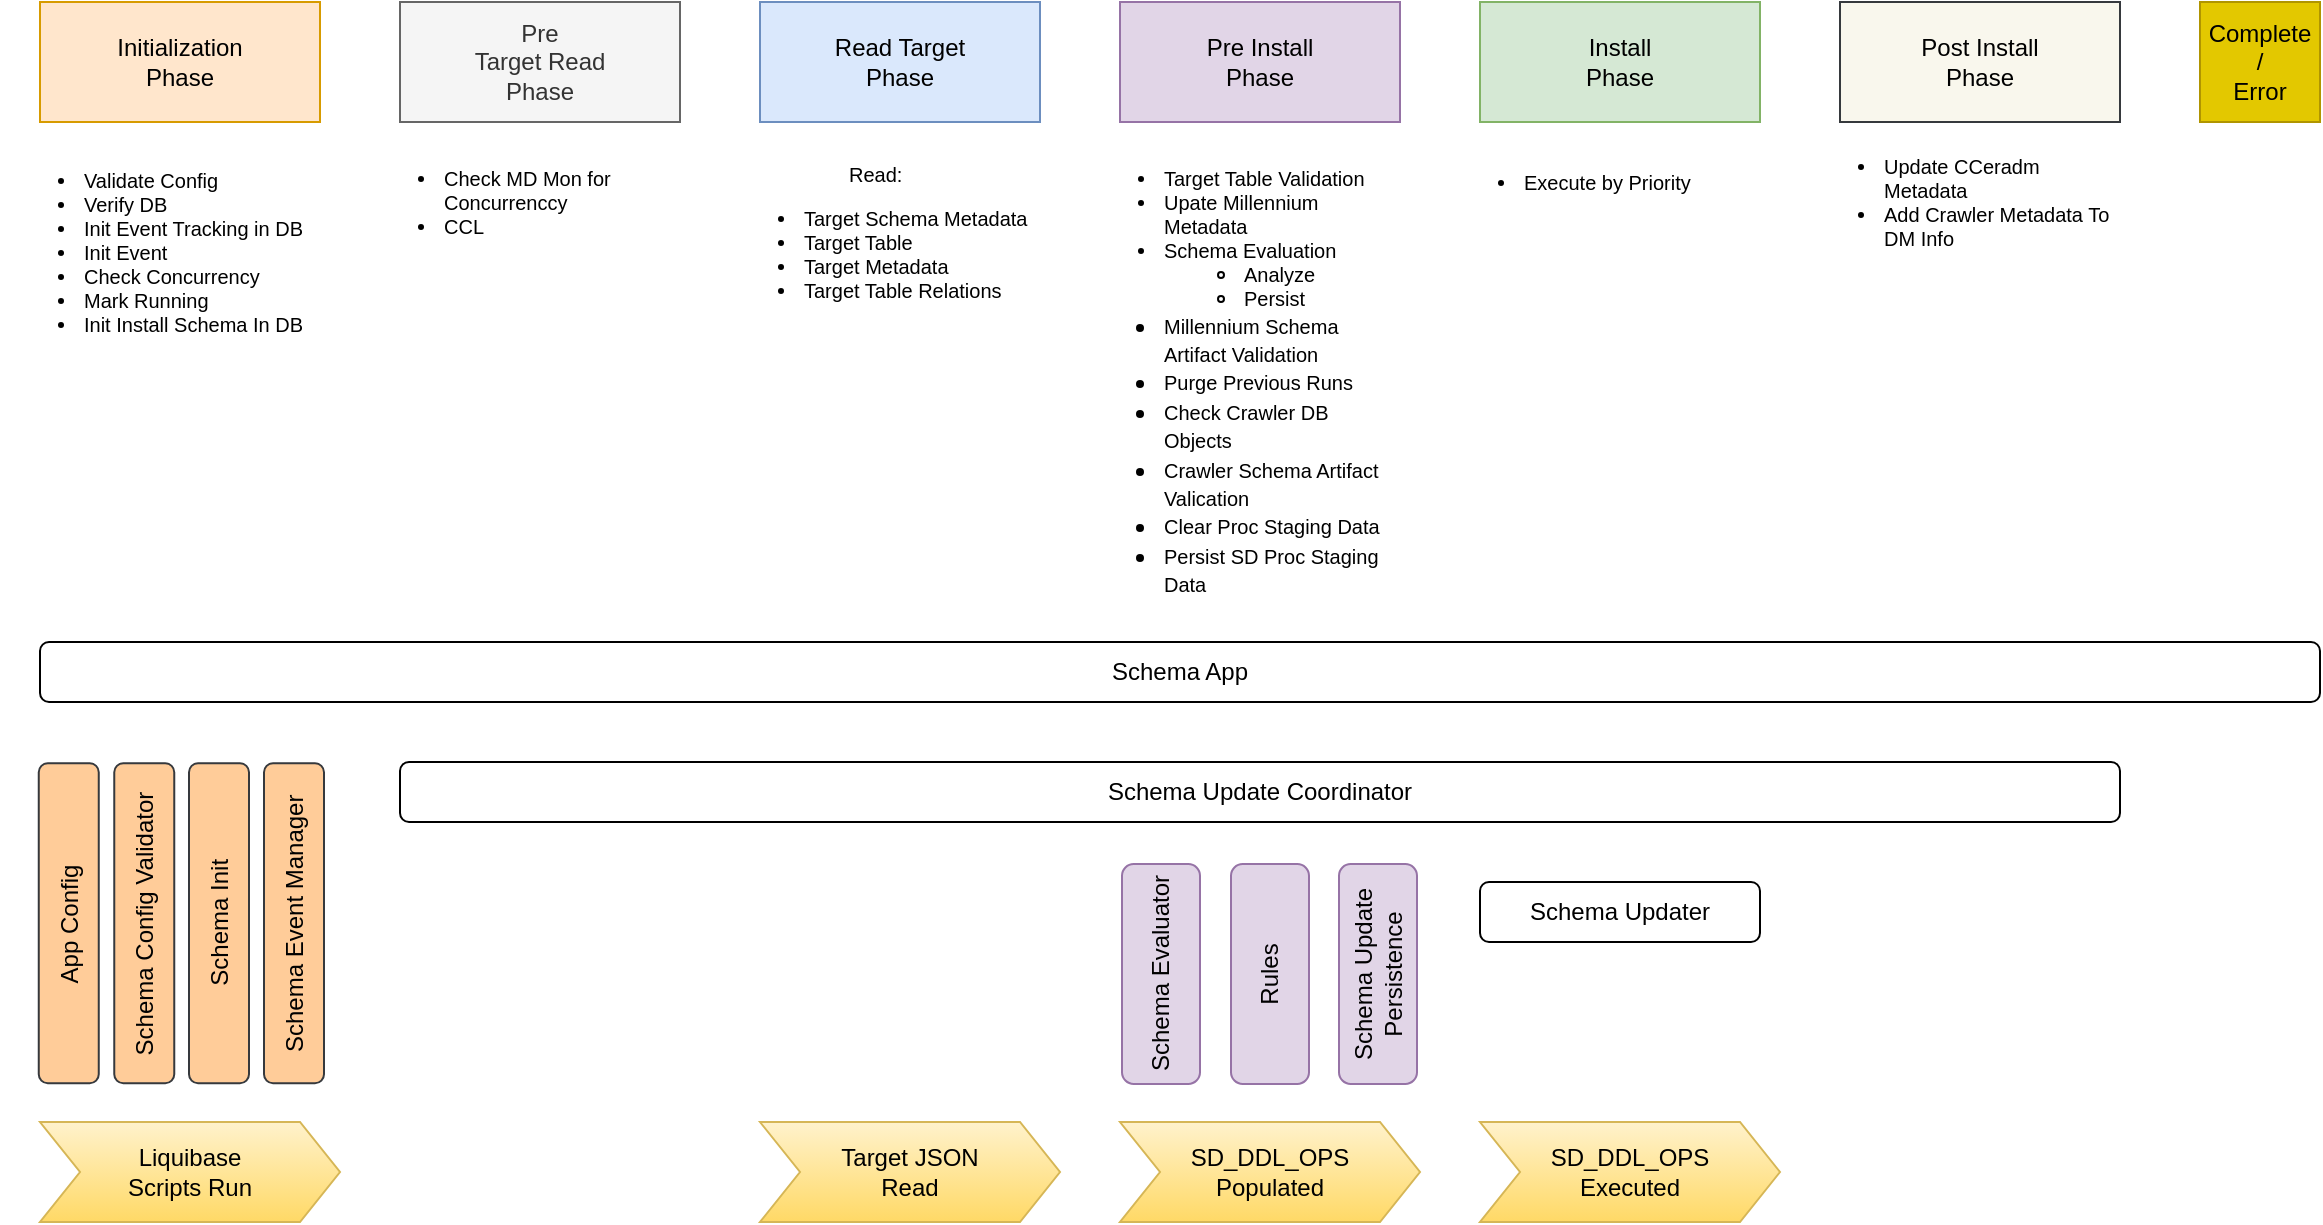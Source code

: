 <mxfile version="15.8.3" type="github">
  <diagram id="slHPIJKdi9Ptl_iNLTFW" name="Page-1">
    <mxGraphModel dx="1186" dy="696" grid="1" gridSize="10" guides="1" tooltips="1" connect="1" arrows="1" fold="1" page="1" pageScale="1" pageWidth="850" pageHeight="1100" math="0" shadow="0">
      <root>
        <mxCell id="0" />
        <mxCell id="1" parent="0" />
        <mxCell id="Lzy6enKNi-50VnEe-bel-1" value="Initialization&lt;br&gt;Phase" style="rounded=0;whiteSpace=wrap;html=1;fillColor=#ffe6cc;strokeColor=#d79b00;" vertex="1" parent="1">
          <mxGeometry x="20" y="20" width="140" height="60" as="geometry" />
        </mxCell>
        <mxCell id="Lzy6enKNi-50VnEe-bel-3" value="Pre&lt;br&gt;Target Read&lt;br&gt;Phase" style="rounded=0;whiteSpace=wrap;html=1;fillColor=#f5f5f5;fontColor=#333333;strokeColor=#666666;" vertex="1" parent="1">
          <mxGeometry x="200" y="20" width="140" height="60" as="geometry" />
        </mxCell>
        <mxCell id="Lzy6enKNi-50VnEe-bel-4" value="Read Target&lt;br&gt;Phase" style="rounded=0;whiteSpace=wrap;html=1;fillColor=#dae8fc;strokeColor=#6c8ebf;" vertex="1" parent="1">
          <mxGeometry x="380" y="20" width="140" height="60" as="geometry" />
        </mxCell>
        <mxCell id="Lzy6enKNi-50VnEe-bel-5" value="Pre Install&lt;br&gt;Phase" style="rounded=0;whiteSpace=wrap;html=1;fillColor=#e1d5e7;strokeColor=#9673a6;" vertex="1" parent="1">
          <mxGeometry x="560" y="20" width="140" height="60" as="geometry" />
        </mxCell>
        <mxCell id="Lzy6enKNi-50VnEe-bel-6" value="Install&lt;br&gt;Phase" style="rounded=0;whiteSpace=wrap;html=1;fillColor=#d5e8d4;strokeColor=#82b366;" vertex="1" parent="1">
          <mxGeometry x="740" y="20" width="140" height="60" as="geometry" />
        </mxCell>
        <mxCell id="Lzy6enKNi-50VnEe-bel-7" value="Post Install&lt;br&gt;Phase" style="rounded=0;whiteSpace=wrap;html=1;fillColor=#f9f7ed;strokeColor=#36393d;" vertex="1" parent="1">
          <mxGeometry x="920" y="20" width="140" height="60" as="geometry" />
        </mxCell>
        <mxCell id="Lzy6enKNi-50VnEe-bel-8" value="&lt;div style=&quot;font-size: 10px&quot;&gt;&lt;ul&gt;&lt;li&gt;&lt;span&gt;Validate Config&lt;/span&gt;&lt;/li&gt;&lt;li&gt;&lt;span&gt;Verify DB&lt;/span&gt;&lt;/li&gt;&lt;li&gt;&lt;span&gt;Init Event Tracking in DB&lt;/span&gt;&lt;/li&gt;&lt;li&gt;&lt;span&gt;Init Event&lt;/span&gt;&lt;/li&gt;&lt;li&gt;&lt;span&gt;Check Concurrency&lt;/span&gt;&lt;/li&gt;&lt;li&gt;&lt;span&gt;Mark Running&lt;/span&gt;&lt;/li&gt;&lt;li&gt;&lt;span&gt;Init Install Schema In DB&lt;/span&gt;&lt;/li&gt;&lt;/ul&gt;&lt;/div&gt;" style="text;html=1;strokeColor=none;fillColor=none;align=left;verticalAlign=middle;whiteSpace=wrap;rounded=0;" vertex="1" parent="1">
          <mxGeometry y="100" width="160" height="90" as="geometry" />
        </mxCell>
        <mxCell id="Lzy6enKNi-50VnEe-bel-10" value="&lt;div style=&quot;font-size: 10px&quot;&gt;&lt;ul&gt;&lt;li&gt;Check MD Mon for Concurrenccy&lt;/li&gt;&lt;li&gt;CCL&lt;/li&gt;&lt;/ul&gt;&lt;/div&gt;" style="text;html=1;strokeColor=none;fillColor=none;align=left;verticalAlign=middle;whiteSpace=wrap;rounded=0;" vertex="1" parent="1">
          <mxGeometry x="180" y="100" width="160" height="40" as="geometry" />
        </mxCell>
        <mxCell id="Lzy6enKNi-50VnEe-bel-13" value="&lt;div style=&quot;font-size: 10px&quot;&gt;&lt;div style=&quot;text-align: center&quot;&gt;&lt;span&gt;Read:&lt;/span&gt;&lt;/div&gt;&lt;ul&gt;&lt;li&gt;Target Schema Metadata&lt;/li&gt;&lt;li&gt;Target Table&lt;/li&gt;&lt;li&gt;Target Metadata&lt;/li&gt;&lt;li&gt;Target Table Relations&lt;/li&gt;&lt;/ul&gt;&lt;/div&gt;" style="text;html=1;strokeColor=none;fillColor=none;align=left;verticalAlign=middle;whiteSpace=wrap;rounded=0;" vertex="1" parent="1">
          <mxGeometry x="360" y="100" width="160" height="80" as="geometry" />
        </mxCell>
        <mxCell id="Lzy6enKNi-50VnEe-bel-14" value="&lt;div&gt;&lt;ul&gt;&lt;li style=&quot;font-size: 10px&quot;&gt;Target Table Validation&lt;/li&gt;&lt;li style=&quot;font-size: 10px&quot;&gt;Upate Millennium Metadata&lt;/li&gt;&lt;li style=&quot;font-size: 10px&quot;&gt;Schema Evaluation&lt;/li&gt;&lt;ul style=&quot;font-size: 10px&quot;&gt;&lt;li&gt;Analyze&lt;/li&gt;&lt;li&gt;Persist&lt;/li&gt;&lt;/ul&gt;&lt;li&gt;&lt;span style=&quot;font-size: 10px&quot;&gt;Millennium Schema Artifact Validation&lt;/span&gt;&lt;/li&gt;&lt;li&gt;&lt;span style=&quot;font-size: 10px&quot;&gt;Purge Previous Runs&lt;/span&gt;&lt;/li&gt;&lt;li&gt;&lt;span style=&quot;font-size: 10px&quot;&gt;Check Crawler DB Objects&lt;/span&gt;&lt;/li&gt;&lt;li&gt;&lt;span style=&quot;font-size: 10px&quot;&gt;Crawler Schema Artifact Valication&lt;/span&gt;&lt;/li&gt;&lt;li&gt;&lt;span style=&quot;font-size: 10px&quot;&gt;Clear Proc Staging Data&lt;/span&gt;&lt;/li&gt;&lt;li&gt;&lt;span style=&quot;font-size: 10px&quot;&gt;Persist SD Proc Staging Data&lt;/span&gt;&lt;/li&gt;&lt;/ul&gt;&lt;/div&gt;" style="text;html=1;strokeColor=none;fillColor=none;align=left;verticalAlign=middle;whiteSpace=wrap;rounded=0;" vertex="1" parent="1">
          <mxGeometry x="540" y="100" width="160" height="220" as="geometry" />
        </mxCell>
        <mxCell id="Lzy6enKNi-50VnEe-bel-17" value="&lt;div style=&quot;font-size: 10px&quot;&gt;&lt;ul&gt;&lt;li&gt;Execute by Priority&lt;/li&gt;&lt;/ul&gt;&lt;/div&gt;" style="text;html=1;strokeColor=none;fillColor=none;align=left;verticalAlign=middle;whiteSpace=wrap;rounded=0;" vertex="1" parent="1">
          <mxGeometry x="720" y="100" width="160" height="20" as="geometry" />
        </mxCell>
        <mxCell id="Lzy6enKNi-50VnEe-bel-18" value="&lt;div style=&quot;font-size: 10px&quot;&gt;&lt;ul&gt;&lt;li&gt;Update CCeradm Metadata&lt;/li&gt;&lt;li&gt;Add Crawler Metadata To DM Info&lt;/li&gt;&lt;/ul&gt;&lt;/div&gt;" style="text;html=1;strokeColor=none;fillColor=none;align=left;verticalAlign=middle;whiteSpace=wrap;rounded=0;" vertex="1" parent="1">
          <mxGeometry x="900" y="100" width="160" height="40" as="geometry" />
        </mxCell>
        <mxCell id="Lzy6enKNi-50VnEe-bel-19" value="&lt;font style=&quot;font-size: 12px&quot;&gt;Schema App&lt;/font&gt;" style="rounded=1;whiteSpace=wrap;html=1;fontSize=10;align=center;" vertex="1" parent="1">
          <mxGeometry x="20" y="340" width="1140" height="30" as="geometry" />
        </mxCell>
        <mxCell id="Lzy6enKNi-50VnEe-bel-20" value="App Config" style="rounded=1;whiteSpace=wrap;html=1;fontSize=12;align=center;rotation=-90;fillColor=#ffcc99;strokeColor=#36393d;" vertex="1" parent="1">
          <mxGeometry x="-45.62" y="465.63" width="160" height="30" as="geometry" />
        </mxCell>
        <mxCell id="Lzy6enKNi-50VnEe-bel-21" value="Schema Config Validator" style="rounded=1;whiteSpace=wrap;html=1;fontSize=12;align=center;rotation=-90;fillColor=#ffcc99;strokeColor=#36393d;" vertex="1" parent="1">
          <mxGeometry x="-7.87" y="465.63" width="160" height="30" as="geometry" />
        </mxCell>
        <mxCell id="Lzy6enKNi-50VnEe-bel-22" value="Schema Init" style="rounded=1;whiteSpace=wrap;html=1;fontSize=12;align=center;rotation=-90;fillColor=#ffcc99;strokeColor=#36393d;" vertex="1" parent="1">
          <mxGeometry x="29.5" y="465.63" width="160" height="30" as="geometry" />
        </mxCell>
        <mxCell id="Lzy6enKNi-50VnEe-bel-23" value="Schema Event Manager" style="rounded=1;whiteSpace=wrap;html=1;fontSize=12;align=center;rotation=-90;fillColor=#ffcc99;strokeColor=#36393d;" vertex="1" parent="1">
          <mxGeometry x="67" y="465.63" width="160" height="30" as="geometry" />
        </mxCell>
        <mxCell id="Lzy6enKNi-50VnEe-bel-24" value="Complete&lt;br&gt;/&lt;br&gt;Error" style="rounded=0;whiteSpace=wrap;html=1;fillColor=#e3c800;fontColor=#000000;strokeColor=#B09500;" vertex="1" parent="1">
          <mxGeometry x="1100" y="20" width="60" height="60" as="geometry" />
        </mxCell>
        <mxCell id="Lzy6enKNi-50VnEe-bel-25" value="Schema Update Coordinator" style="rounded=1;whiteSpace=wrap;html=1;fontSize=12;align=center;" vertex="1" parent="1">
          <mxGeometry x="200" y="400" width="860" height="30" as="geometry" />
        </mxCell>
        <mxCell id="Lzy6enKNi-50VnEe-bel-26" value="Schema Updater" style="rounded=1;whiteSpace=wrap;html=1;fontSize=12;align=center;" vertex="1" parent="1">
          <mxGeometry x="740" y="460" width="140" height="30" as="geometry" />
        </mxCell>
        <mxCell id="Lzy6enKNi-50VnEe-bel-27" value="Schema Evaluator" style="rounded=1;whiteSpace=wrap;html=1;fontSize=12;align=center;rotation=-90;fillColor=#e1d5e7;strokeColor=#9673a6;" vertex="1" parent="1">
          <mxGeometry x="525.5" y="486.5" width="110" height="39" as="geometry" />
        </mxCell>
        <mxCell id="Lzy6enKNi-50VnEe-bel-28" value="Rules" style="rounded=1;whiteSpace=wrap;html=1;fontSize=12;align=center;rotation=-90;fillColor=#e1d5e7;strokeColor=#9673a6;" vertex="1" parent="1">
          <mxGeometry x="580" y="486.5" width="110" height="39" as="geometry" />
        </mxCell>
        <mxCell id="Lzy6enKNi-50VnEe-bel-29" value="Schema Update Persistence" style="rounded=1;whiteSpace=wrap;html=1;fontSize=12;align=center;rotation=-90;fillColor=#e1d5e7;strokeColor=#9673a6;" vertex="1" parent="1">
          <mxGeometry x="634" y="486.5" width="110" height="39" as="geometry" />
        </mxCell>
        <mxCell id="Lzy6enKNi-50VnEe-bel-30" value="SD_DDL_OPS&lt;br&gt;Populated" style="shape=step;perimeter=stepPerimeter;whiteSpace=wrap;html=1;fixedSize=1;fontSize=12;align=center;fillColor=#fff2cc;strokeColor=#d6b656;gradientColor=#ffd966;" vertex="1" parent="1">
          <mxGeometry x="560" y="580" width="150" height="50" as="geometry" />
        </mxCell>
        <mxCell id="Lzy6enKNi-50VnEe-bel-31" value="SD_DDL_OPS&lt;br&gt;Executed" style="shape=step;perimeter=stepPerimeter;whiteSpace=wrap;html=1;fixedSize=1;fontSize=12;align=center;fillColor=#fff2cc;strokeColor=#d6b656;gradientColor=#ffd966;" vertex="1" parent="1">
          <mxGeometry x="740" y="580" width="150" height="50" as="geometry" />
        </mxCell>
        <mxCell id="Lzy6enKNi-50VnEe-bel-32" value="Liquibase&lt;br&gt;Scripts Run" style="shape=step;perimeter=stepPerimeter;whiteSpace=wrap;html=1;fixedSize=1;fontSize=12;align=center;fillColor=#fff2cc;strokeColor=#d6b656;gradientColor=#ffd966;" vertex="1" parent="1">
          <mxGeometry x="20" y="580" width="150" height="50" as="geometry" />
        </mxCell>
        <mxCell id="Lzy6enKNi-50VnEe-bel-33" value="Target JSON&lt;br&gt;Read" style="shape=step;perimeter=stepPerimeter;whiteSpace=wrap;html=1;fixedSize=1;fontSize=12;align=center;fillColor=#fff2cc;strokeColor=#d6b656;gradientColor=#ffd966;" vertex="1" parent="1">
          <mxGeometry x="380" y="580" width="150" height="50" as="geometry" />
        </mxCell>
      </root>
    </mxGraphModel>
  </diagram>
</mxfile>
